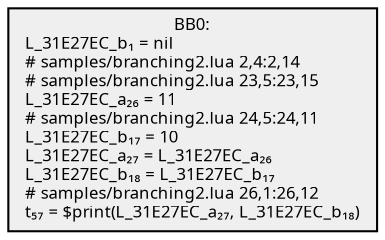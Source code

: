 digraph {
  node[shape=box style=filled fontsize=8 fontname="Cascadia Code" fillcolor="#efefef"];
  BB0 [label="BB0:\nL_31E27EC_b₁ = nil\l# samples/branching2.lua 2,4:2,14\l# samples/branching2.lua 23,5:23,15\lL_31E27EC_a₂₆ = 11\l# samples/branching2.lua 24,5:24,11\lL_31E27EC_b₁₇ = 10\lL_31E27EC_a₂₇ = L_31E27EC_a₂₆\lL_31E27EC_b₁₈ = L_31E27EC_b₁₇\l# samples/branching2.lua 26,1:26,12\lt₅₇ = $print(L_31E27EC_a₂₇, L_31E27EC_b₁₈)\l"];

}
